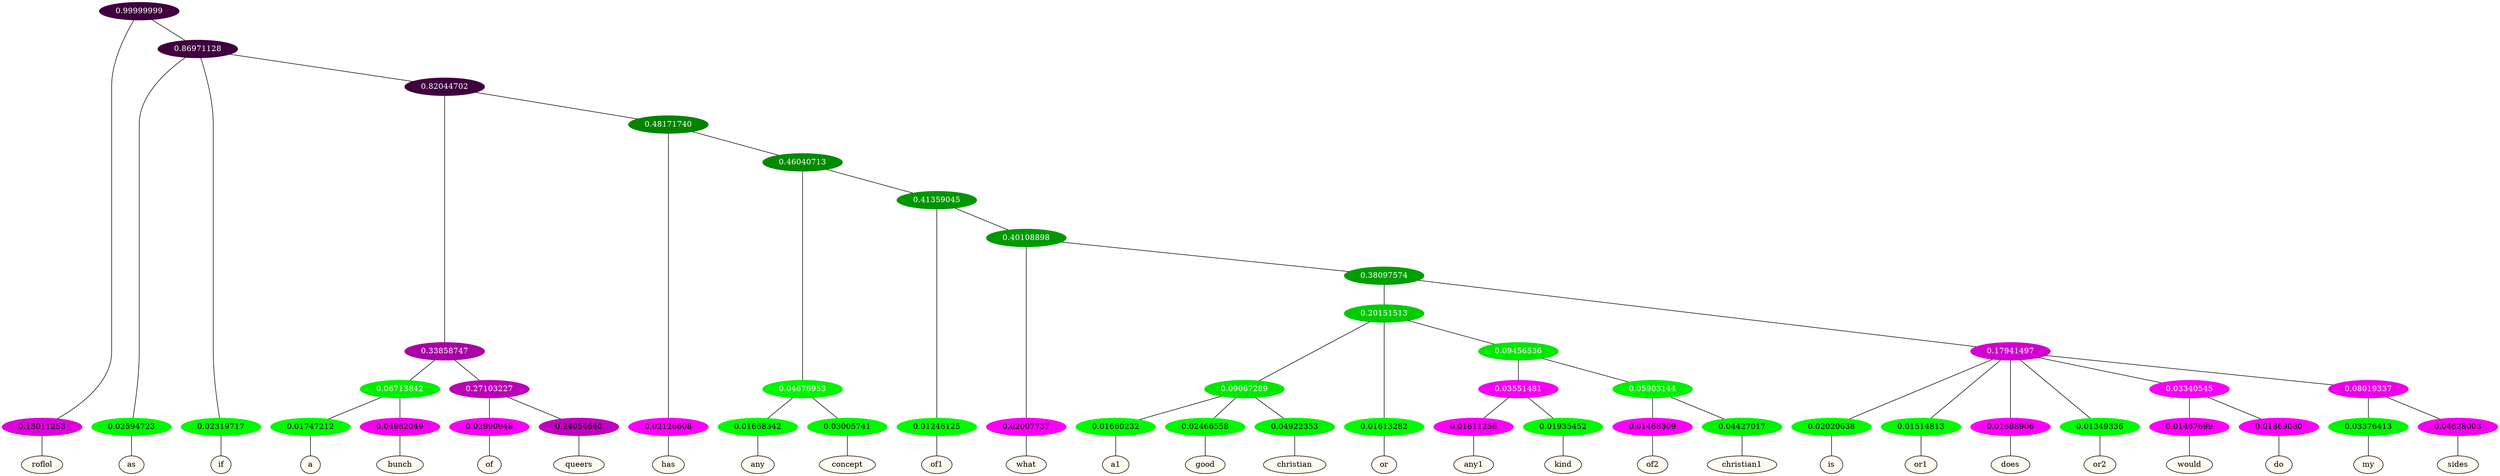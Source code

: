 graph {
	node [format=png height=0.15 nodesep=0.001 ordering=out overlap=prism overlap_scaling=0.01 ranksep=0.001 ratio=0.2 style=filled width=0.15]
	{
		rank=same
		a_w_1 [label=roflol color=black fillcolor=floralwhite style="filled,solid"]
		a_w_3 [label=as color=black fillcolor=floralwhite style="filled,solid"]
		a_w_4 [label=if color=black fillcolor=floralwhite style="filled,solid"]
		a_w_12 [label=a color=black fillcolor=floralwhite style="filled,solid"]
		a_w_13 [label=bunch color=black fillcolor=floralwhite style="filled,solid"]
		a_w_14 [label=of color=black fillcolor=floralwhite style="filled,solid"]
		a_w_15 [label=queers color=black fillcolor=floralwhite style="filled,solid"]
		a_w_10 [label=has color=black fillcolor=floralwhite style="filled,solid"]
		a_w_18 [label=any color=black fillcolor=floralwhite style="filled,solid"]
		a_w_19 [label=concept color=black fillcolor=floralwhite style="filled,solid"]
		a_w_20 [label=of1 color=black fillcolor=floralwhite style="filled,solid"]
		a_w_22 [label=what color=black fillcolor=floralwhite style="filled,solid"]
		a_w_35 [label=a1 color=black fillcolor=floralwhite style="filled,solid"]
		a_w_36 [label=good color=black fillcolor=floralwhite style="filled,solid"]
		a_w_37 [label=christian color=black fillcolor=floralwhite style="filled,solid"]
		a_w_27 [label=or color=black fillcolor=floralwhite style="filled,solid"]
		a_w_44 [label=any1 color=black fillcolor=floralwhite style="filled,solid"]
		a_w_45 [label=kind color=black fillcolor=floralwhite style="filled,solid"]
		a_w_46 [label=of2 color=black fillcolor=floralwhite style="filled,solid"]
		a_w_47 [label=christian1 color=black fillcolor=floralwhite style="filled,solid"]
		a_w_29 [label=is color=black fillcolor=floralwhite style="filled,solid"]
		a_w_30 [label=or1 color=black fillcolor=floralwhite style="filled,solid"]
		a_w_31 [label=does color=black fillcolor=floralwhite style="filled,solid"]
		a_w_32 [label=or2 color=black fillcolor=floralwhite style="filled,solid"]
		a_w_40 [label=would color=black fillcolor=floralwhite style="filled,solid"]
		a_w_41 [label=do color=black fillcolor=floralwhite style="filled,solid"]
		a_w_42 [label=my color=black fillcolor=floralwhite style="filled,solid"]
		a_w_43 [label=sides color=black fillcolor=floralwhite style="filled,solid"]
	}
	a_n_1 -- a_w_1
	a_n_3 -- a_w_3
	a_n_4 -- a_w_4
	a_n_12 -- a_w_12
	a_n_13 -- a_w_13
	a_n_14 -- a_w_14
	a_n_15 -- a_w_15
	a_n_10 -- a_w_10
	a_n_18 -- a_w_18
	a_n_19 -- a_w_19
	a_n_20 -- a_w_20
	a_n_22 -- a_w_22
	a_n_35 -- a_w_35
	a_n_36 -- a_w_36
	a_n_37 -- a_w_37
	a_n_27 -- a_w_27
	a_n_44 -- a_w_44
	a_n_45 -- a_w_45
	a_n_46 -- a_w_46
	a_n_47 -- a_w_47
	a_n_29 -- a_w_29
	a_n_30 -- a_w_30
	a_n_31 -- a_w_31
	a_n_32 -- a_w_32
	a_n_40 -- a_w_40
	a_n_41 -- a_w_41
	a_n_42 -- a_w_42
	a_n_43 -- a_w_43
	{
		rank=same
		a_n_1 [label=0.13011253 color="0.835 1.000 0.870" fontcolor=black]
		a_n_3 [label=0.02594723 color="0.334 1.000 0.974" fontcolor=black]
		a_n_4 [label=0.02319717 color="0.334 1.000 0.977" fontcolor=black]
		a_n_12 [label=0.01747212 color="0.334 1.000 0.983" fontcolor=black]
		a_n_13 [label=0.04962049 color="0.835 1.000 0.950" fontcolor=black]
		a_n_14 [label=0.02990948 color="0.835 1.000 0.970" fontcolor=black]
		a_n_15 [label=0.24054640 color="0.835 1.000 0.759" fontcolor=black]
		a_n_10 [label=0.02126608 color="0.835 1.000 0.979" fontcolor=black]
		a_n_18 [label=0.01668342 color="0.334 1.000 0.983" fontcolor=black]
		a_n_19 [label=0.03005741 color="0.334 1.000 0.970" fontcolor=black]
		a_n_20 [label=0.01246125 color="0.334 1.000 0.988" fontcolor=black]
		a_n_22 [label=0.02007737 color="0.835 1.000 0.980" fontcolor=black]
		a_n_35 [label=0.01660232 color="0.334 1.000 0.983" fontcolor=black]
		a_n_36 [label=0.02466558 color="0.334 1.000 0.975" fontcolor=black]
		a_n_37 [label=0.04922353 color="0.334 1.000 0.951" fontcolor=black]
		a_n_27 [label=0.01613282 color="0.334 1.000 0.984" fontcolor=black]
		a_n_44 [label=0.01611256 color="0.835 1.000 0.984" fontcolor=black]
		a_n_45 [label=0.01935452 color="0.334 1.000 0.981" fontcolor=black]
		a_n_46 [label=0.01468309 color="0.835 1.000 0.985" fontcolor=black]
		a_n_47 [label=0.04427017 color="0.334 1.000 0.956" fontcolor=black]
		a_n_29 [label=0.02020638 color="0.334 1.000 0.980" fontcolor=black]
		a_n_30 [label=0.01514813 color="0.334 1.000 0.985" fontcolor=black]
		a_n_31 [label=0.01688906 color="0.835 1.000 0.983" fontcolor=black]
		a_n_32 [label=0.01349336 color="0.334 1.000 0.987" fontcolor=black]
		a_n_40 [label=0.01467699 color="0.835 1.000 0.985" fontcolor=black]
		a_n_41 [label=0.01869080 color="0.835 1.000 0.981" fontcolor=black]
		a_n_42 [label=0.03376413 color="0.334 1.000 0.966" fontcolor=black]
		a_n_43 [label=0.04628003 color="0.835 1.000 0.954" fontcolor=black]
	}
	a_n_0 [label=0.99999999 color="0.835 1.000 0.250" fontcolor=grey99]
	a_n_0 -- a_n_1
	a_n_2 [label=0.86971128 color="0.835 1.000 0.250" fontcolor=grey99]
	a_n_0 -- a_n_2
	a_n_2 -- a_n_3
	a_n_2 -- a_n_4
	a_n_5 [label=0.82044702 color="0.835 1.000 0.250" fontcolor=grey99]
	a_n_2 -- a_n_5
	a_n_6 [label=0.33858747 color="0.835 1.000 0.661" fontcolor=grey99]
	a_n_5 -- a_n_6
	a_n_7 [label=0.48171740 color="0.334 1.000 0.518" fontcolor=grey99]
	a_n_5 -- a_n_7
	a_n_8 [label=0.06713842 color="0.334 1.000 0.933" fontcolor=grey99]
	a_n_6 -- a_n_8
	a_n_9 [label=0.27103227 color="0.835 1.000 0.729" fontcolor=grey99]
	a_n_6 -- a_n_9
	a_n_7 -- a_n_10
	a_n_11 [label=0.46040713 color="0.334 1.000 0.540" fontcolor=grey99]
	a_n_7 -- a_n_11
	a_n_8 -- a_n_12
	a_n_8 -- a_n_13
	a_n_9 -- a_n_14
	a_n_9 -- a_n_15
	a_n_16 [label=0.04676953 color="0.334 1.000 0.953" fontcolor=grey99]
	a_n_11 -- a_n_16
	a_n_17 [label=0.41359045 color="0.334 1.000 0.586" fontcolor=grey99]
	a_n_11 -- a_n_17
	a_n_16 -- a_n_18
	a_n_16 -- a_n_19
	a_n_17 -- a_n_20
	a_n_21 [label=0.40108898 color="0.334 1.000 0.599" fontcolor=grey99]
	a_n_17 -- a_n_21
	a_n_21 -- a_n_22
	a_n_23 [label=0.38097574 color="0.334 1.000 0.619" fontcolor=grey99]
	a_n_21 -- a_n_23
	a_n_24 [label=0.20151513 color="0.334 1.000 0.798" fontcolor=grey99]
	a_n_23 -- a_n_24
	a_n_25 [label=0.17941497 color="0.835 1.000 0.821" fontcolor=grey99]
	a_n_23 -- a_n_25
	a_n_26 [label=0.09067289 color="0.334 1.000 0.909" fontcolor=grey99]
	a_n_24 -- a_n_26
	a_n_24 -- a_n_27
	a_n_28 [label=0.09456536 color="0.334 1.000 0.905" fontcolor=grey99]
	a_n_24 -- a_n_28
	a_n_25 -- a_n_29
	a_n_25 -- a_n_30
	a_n_25 -- a_n_31
	a_n_25 -- a_n_32
	a_n_33 [label=0.03340545 color="0.835 1.000 0.967" fontcolor=grey99]
	a_n_25 -- a_n_33
	a_n_34 [label=0.08019337 color="0.835 1.000 0.920" fontcolor=grey99]
	a_n_25 -- a_n_34
	a_n_26 -- a_n_35
	a_n_26 -- a_n_36
	a_n_26 -- a_n_37
	a_n_38 [label=0.03551481 color="0.835 1.000 0.964" fontcolor=grey99]
	a_n_28 -- a_n_38
	a_n_39 [label=0.05903144 color="0.334 1.000 0.941" fontcolor=grey99]
	a_n_28 -- a_n_39
	a_n_33 -- a_n_40
	a_n_33 -- a_n_41
	a_n_34 -- a_n_42
	a_n_34 -- a_n_43
	a_n_38 -- a_n_44
	a_n_38 -- a_n_45
	a_n_39 -- a_n_46
	a_n_39 -- a_n_47
}
